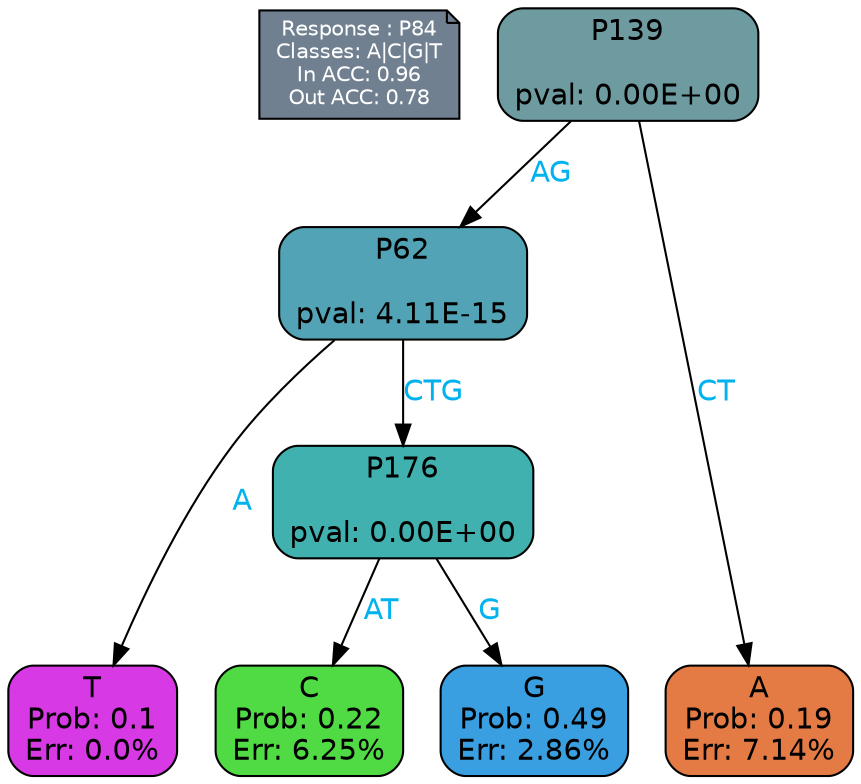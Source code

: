 digraph Tree {
node [shape=box, style="filled, rounded", color="black", fontname=helvetica] ;
graph [ranksep=equally, splines=polylines, bgcolor=transparent, dpi=600] ;
edge [fontname=helvetica] ;
LEGEND [label="Response : P84
Classes: A|C|G|T
In ACC: 0.96
Out ACC: 0.78
",shape=note,align=left,style=filled,fillcolor="slategray",fontcolor="white",fontsize=10];1 [label="P139

pval: 0.00E+00", fillcolor="#6e9b9f"] ;
2 [label="P62

pval: 4.11E-15", fillcolor="#52a3b5"] ;
3 [label="T
Prob: 0.1
Err: 0.0%", fillcolor="#d739e5"] ;
4 [label="P176

pval: 0.00E+00", fillcolor="#40b1af"] ;
5 [label="C
Prob: 0.22
Err: 6.25%", fillcolor="#50da43"] ;
6 [label="G
Prob: 0.49
Err: 2.86%", fillcolor="#399fe0"] ;
7 [label="A
Prob: 0.19
Err: 7.14%", fillcolor="#e47b45"] ;
1 -> 2 [label="AG",fontcolor=deepskyblue2] ;
1 -> 7 [label="CT",fontcolor=deepskyblue2] ;
2 -> 3 [label="A",fontcolor=deepskyblue2] ;
2 -> 4 [label="CTG",fontcolor=deepskyblue2] ;
4 -> 5 [label="AT",fontcolor=deepskyblue2] ;
4 -> 6 [label="G",fontcolor=deepskyblue2] ;
{rank = same; 3;5;6;7;}{rank = same; LEGEND;1;}}